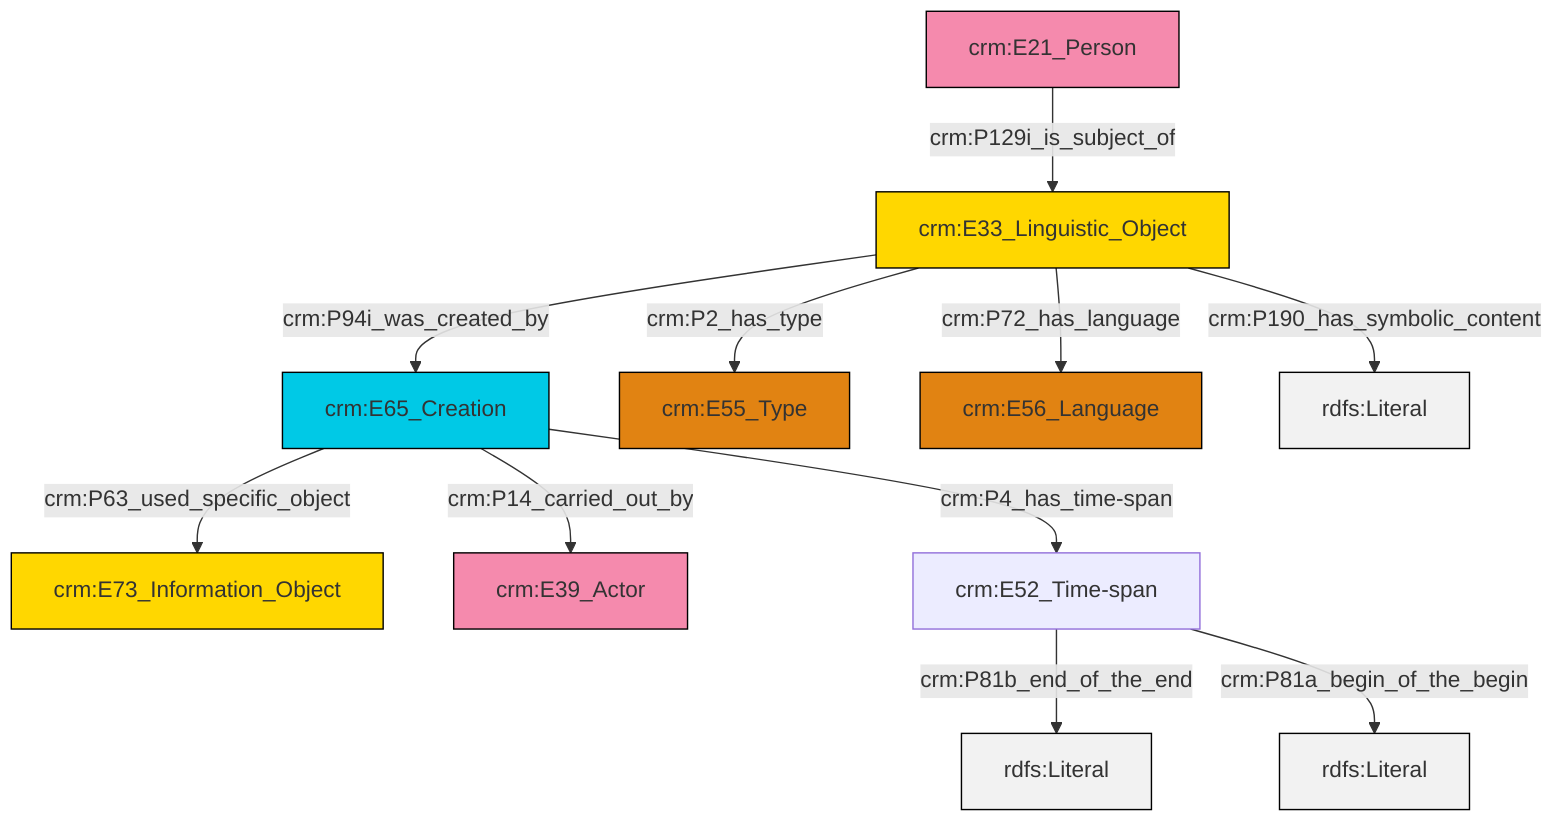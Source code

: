 graph TD
classDef Literal fill:#f2f2f2,stroke:#000000;
classDef CRM_Entity fill:#FFFFFF,stroke:#000000;
classDef Temporal_Entity fill:#00C9E6, stroke:#000000;
classDef Type fill:#E18312, stroke:#000000;
classDef Time-Span fill:#2C9C91, stroke:#000000;
classDef Appellation fill:#FFEB7F, stroke:#000000;
classDef Place fill:#008836, stroke:#000000;
classDef Persistent_Item fill:#B266B2, stroke:#000000;
classDef Conceptual_Object fill:#FFD700, stroke:#000000;
classDef Physical_Thing fill:#D2B48C, stroke:#000000;
classDef Actor fill:#f58aad, stroke:#000000;
classDef PC_Classes fill:#4ce600, stroke:#000000;
classDef Multi fill:#cccccc,stroke:#000000;

0["crm:E65_Creation"]:::Temporal_Entity -->|crm:P63_used_specific_object| 1["crm:E73_Information_Object"]:::Conceptual_Object
2["crm:E33_Linguistic_Object"]:::Conceptual_Object -->|crm:P2_has_type| 3["crm:E55_Type"]:::Type
0["crm:E65_Creation"]:::Temporal_Entity -->|crm:P14_carried_out_by| 4["crm:E39_Actor"]:::Actor
6["crm:E52_Time-span"]:::Default -->|crm:P81b_end_of_the_end| 7[rdfs:Literal]:::Literal
2["crm:E33_Linguistic_Object"]:::Conceptual_Object -->|crm:P72_has_language| 11["crm:E56_Language"]:::Type
2["crm:E33_Linguistic_Object"]:::Conceptual_Object -->|crm:P190_has_symbolic_content| 13[rdfs:Literal]:::Literal
6["crm:E52_Time-span"]:::Default -->|crm:P81a_begin_of_the_begin| 14[rdfs:Literal]:::Literal
0["crm:E65_Creation"]:::Temporal_Entity -->|crm:P4_has_time-span| 6["crm:E52_Time-span"]:::Default
2["crm:E33_Linguistic_Object"]:::Conceptual_Object -->|crm:P94i_was_created_by| 0["crm:E65_Creation"]:::Temporal_Entity
8["crm:E21_Person"]:::Actor -->|crm:P129i_is_subject_of| 2["crm:E33_Linguistic_Object"]:::Conceptual_Object